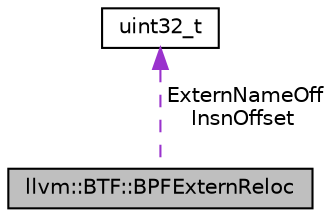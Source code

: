 digraph "llvm::BTF::BPFExternReloc"
{
 // LATEX_PDF_SIZE
  bgcolor="transparent";
  edge [fontname="Helvetica",fontsize="10",labelfontname="Helvetica",labelfontsize="10"];
  node [fontname="Helvetica",fontsize="10",shape="box"];
  Node1 [label="llvm::BTF::BPFExternReloc",height=0.2,width=0.4,color="black", fillcolor="grey75", style="filled", fontcolor="black",tooltip="Specifying one offset relocation."];
  Node2 -> Node1 [dir="back",color="darkorchid3",fontsize="10",style="dashed",label=" ExternNameOff\nInsnOffset" ,fontname="Helvetica"];
  Node2 [label="uint32_t",height=0.2,width=0.4,color="black",URL="$classuint32__t.html",tooltip=" "];
}

